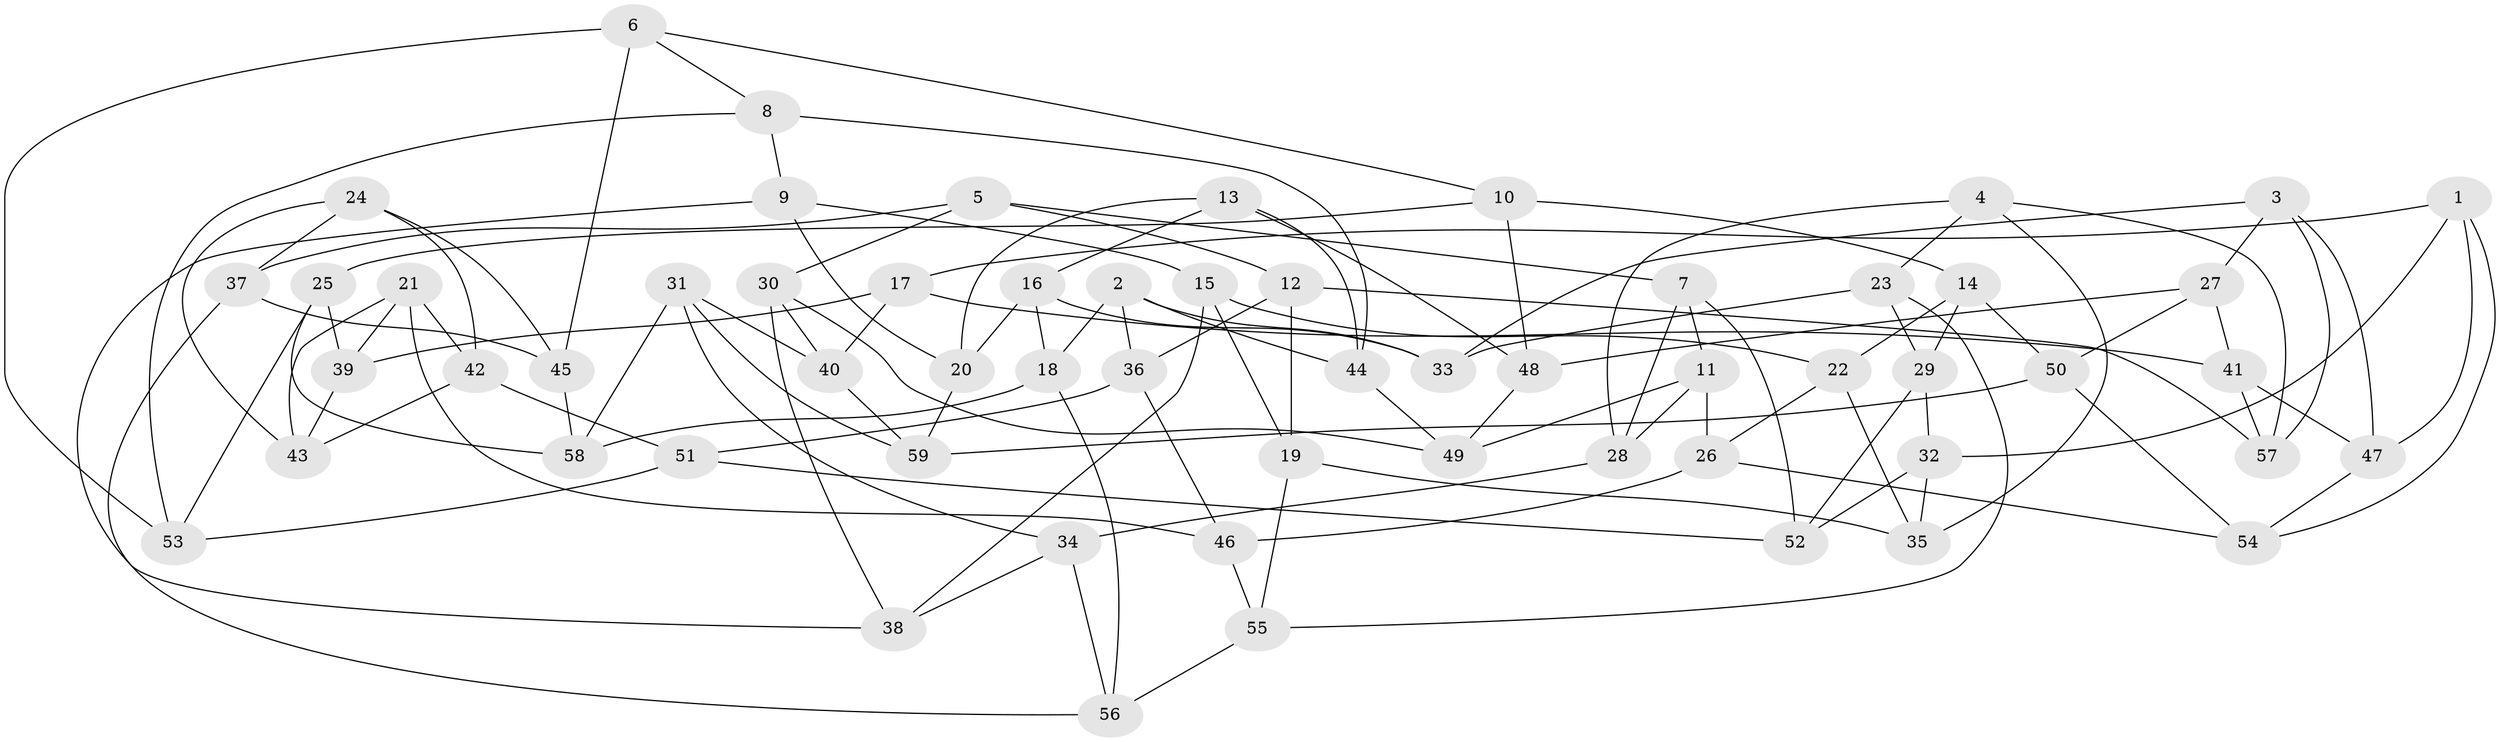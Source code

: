 // Generated by graph-tools (version 1.1) at 2025/37/03/09/25 02:37:51]
// undirected, 59 vertices, 118 edges
graph export_dot {
graph [start="1"]
  node [color=gray90,style=filled];
  1;
  2;
  3;
  4;
  5;
  6;
  7;
  8;
  9;
  10;
  11;
  12;
  13;
  14;
  15;
  16;
  17;
  18;
  19;
  20;
  21;
  22;
  23;
  24;
  25;
  26;
  27;
  28;
  29;
  30;
  31;
  32;
  33;
  34;
  35;
  36;
  37;
  38;
  39;
  40;
  41;
  42;
  43;
  44;
  45;
  46;
  47;
  48;
  49;
  50;
  51;
  52;
  53;
  54;
  55;
  56;
  57;
  58;
  59;
  1 -- 17;
  1 -- 47;
  1 -- 54;
  1 -- 32;
  2 -- 18;
  2 -- 44;
  2 -- 36;
  2 -- 33;
  3 -- 57;
  3 -- 33;
  3 -- 27;
  3 -- 47;
  4 -- 57;
  4 -- 35;
  4 -- 28;
  4 -- 23;
  5 -- 30;
  5 -- 37;
  5 -- 12;
  5 -- 7;
  6 -- 10;
  6 -- 8;
  6 -- 45;
  6 -- 53;
  7 -- 28;
  7 -- 52;
  7 -- 11;
  8 -- 9;
  8 -- 53;
  8 -- 44;
  9 -- 15;
  9 -- 20;
  9 -- 38;
  10 -- 48;
  10 -- 25;
  10 -- 14;
  11 -- 26;
  11 -- 49;
  11 -- 28;
  12 -- 57;
  12 -- 36;
  12 -- 19;
  13 -- 44;
  13 -- 20;
  13 -- 48;
  13 -- 16;
  14 -- 50;
  14 -- 29;
  14 -- 22;
  15 -- 19;
  15 -- 22;
  15 -- 38;
  16 -- 20;
  16 -- 33;
  16 -- 18;
  17 -- 41;
  17 -- 39;
  17 -- 40;
  18 -- 58;
  18 -- 56;
  19 -- 35;
  19 -- 55;
  20 -- 59;
  21 -- 46;
  21 -- 42;
  21 -- 43;
  21 -- 39;
  22 -- 26;
  22 -- 35;
  23 -- 33;
  23 -- 55;
  23 -- 29;
  24 -- 42;
  24 -- 45;
  24 -- 37;
  24 -- 43;
  25 -- 58;
  25 -- 39;
  25 -- 53;
  26 -- 54;
  26 -- 46;
  27 -- 50;
  27 -- 48;
  27 -- 41;
  28 -- 34;
  29 -- 32;
  29 -- 52;
  30 -- 49;
  30 -- 40;
  30 -- 38;
  31 -- 40;
  31 -- 34;
  31 -- 58;
  31 -- 59;
  32 -- 35;
  32 -- 52;
  34 -- 38;
  34 -- 56;
  36 -- 51;
  36 -- 46;
  37 -- 56;
  37 -- 45;
  39 -- 43;
  40 -- 59;
  41 -- 47;
  41 -- 57;
  42 -- 43;
  42 -- 51;
  44 -- 49;
  45 -- 58;
  46 -- 55;
  47 -- 54;
  48 -- 49;
  50 -- 54;
  50 -- 59;
  51 -- 52;
  51 -- 53;
  55 -- 56;
}
